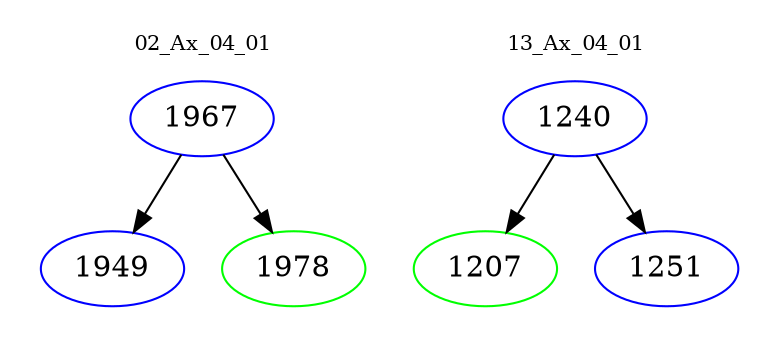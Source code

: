 digraph{
subgraph cluster_0 {
color = white
label = "02_Ax_04_01";
fontsize=10;
T0_1967 [label="1967", color="blue"]
T0_1967 -> T0_1949 [color="black"]
T0_1949 [label="1949", color="blue"]
T0_1967 -> T0_1978 [color="black"]
T0_1978 [label="1978", color="green"]
}
subgraph cluster_1 {
color = white
label = "13_Ax_04_01";
fontsize=10;
T1_1240 [label="1240", color="blue"]
T1_1240 -> T1_1207 [color="black"]
T1_1207 [label="1207", color="green"]
T1_1240 -> T1_1251 [color="black"]
T1_1251 [label="1251", color="blue"]
}
}
